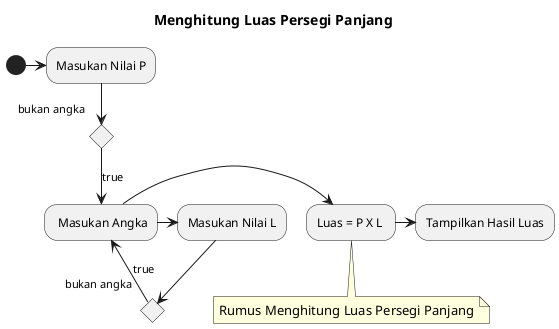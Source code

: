@startuml HitungPersegiPanjang
title Menghitung Luas Persegi Panjang 

(*) -right-> "Masukan Nilai P"
if "bukan angka" then
    -->[true] " Masukan Angka"
endif
    -right-> "Masukan Nilai L"
if "bukan angka" then
    -->[true] " Masukan Angka"
endif
    -right-> "Luas = P X L "
note bottom 
    Rumus Menghitung Luas Persegi Panjang
    end note
        -right-> "Tampilkan Hasil Luas"
@enduml